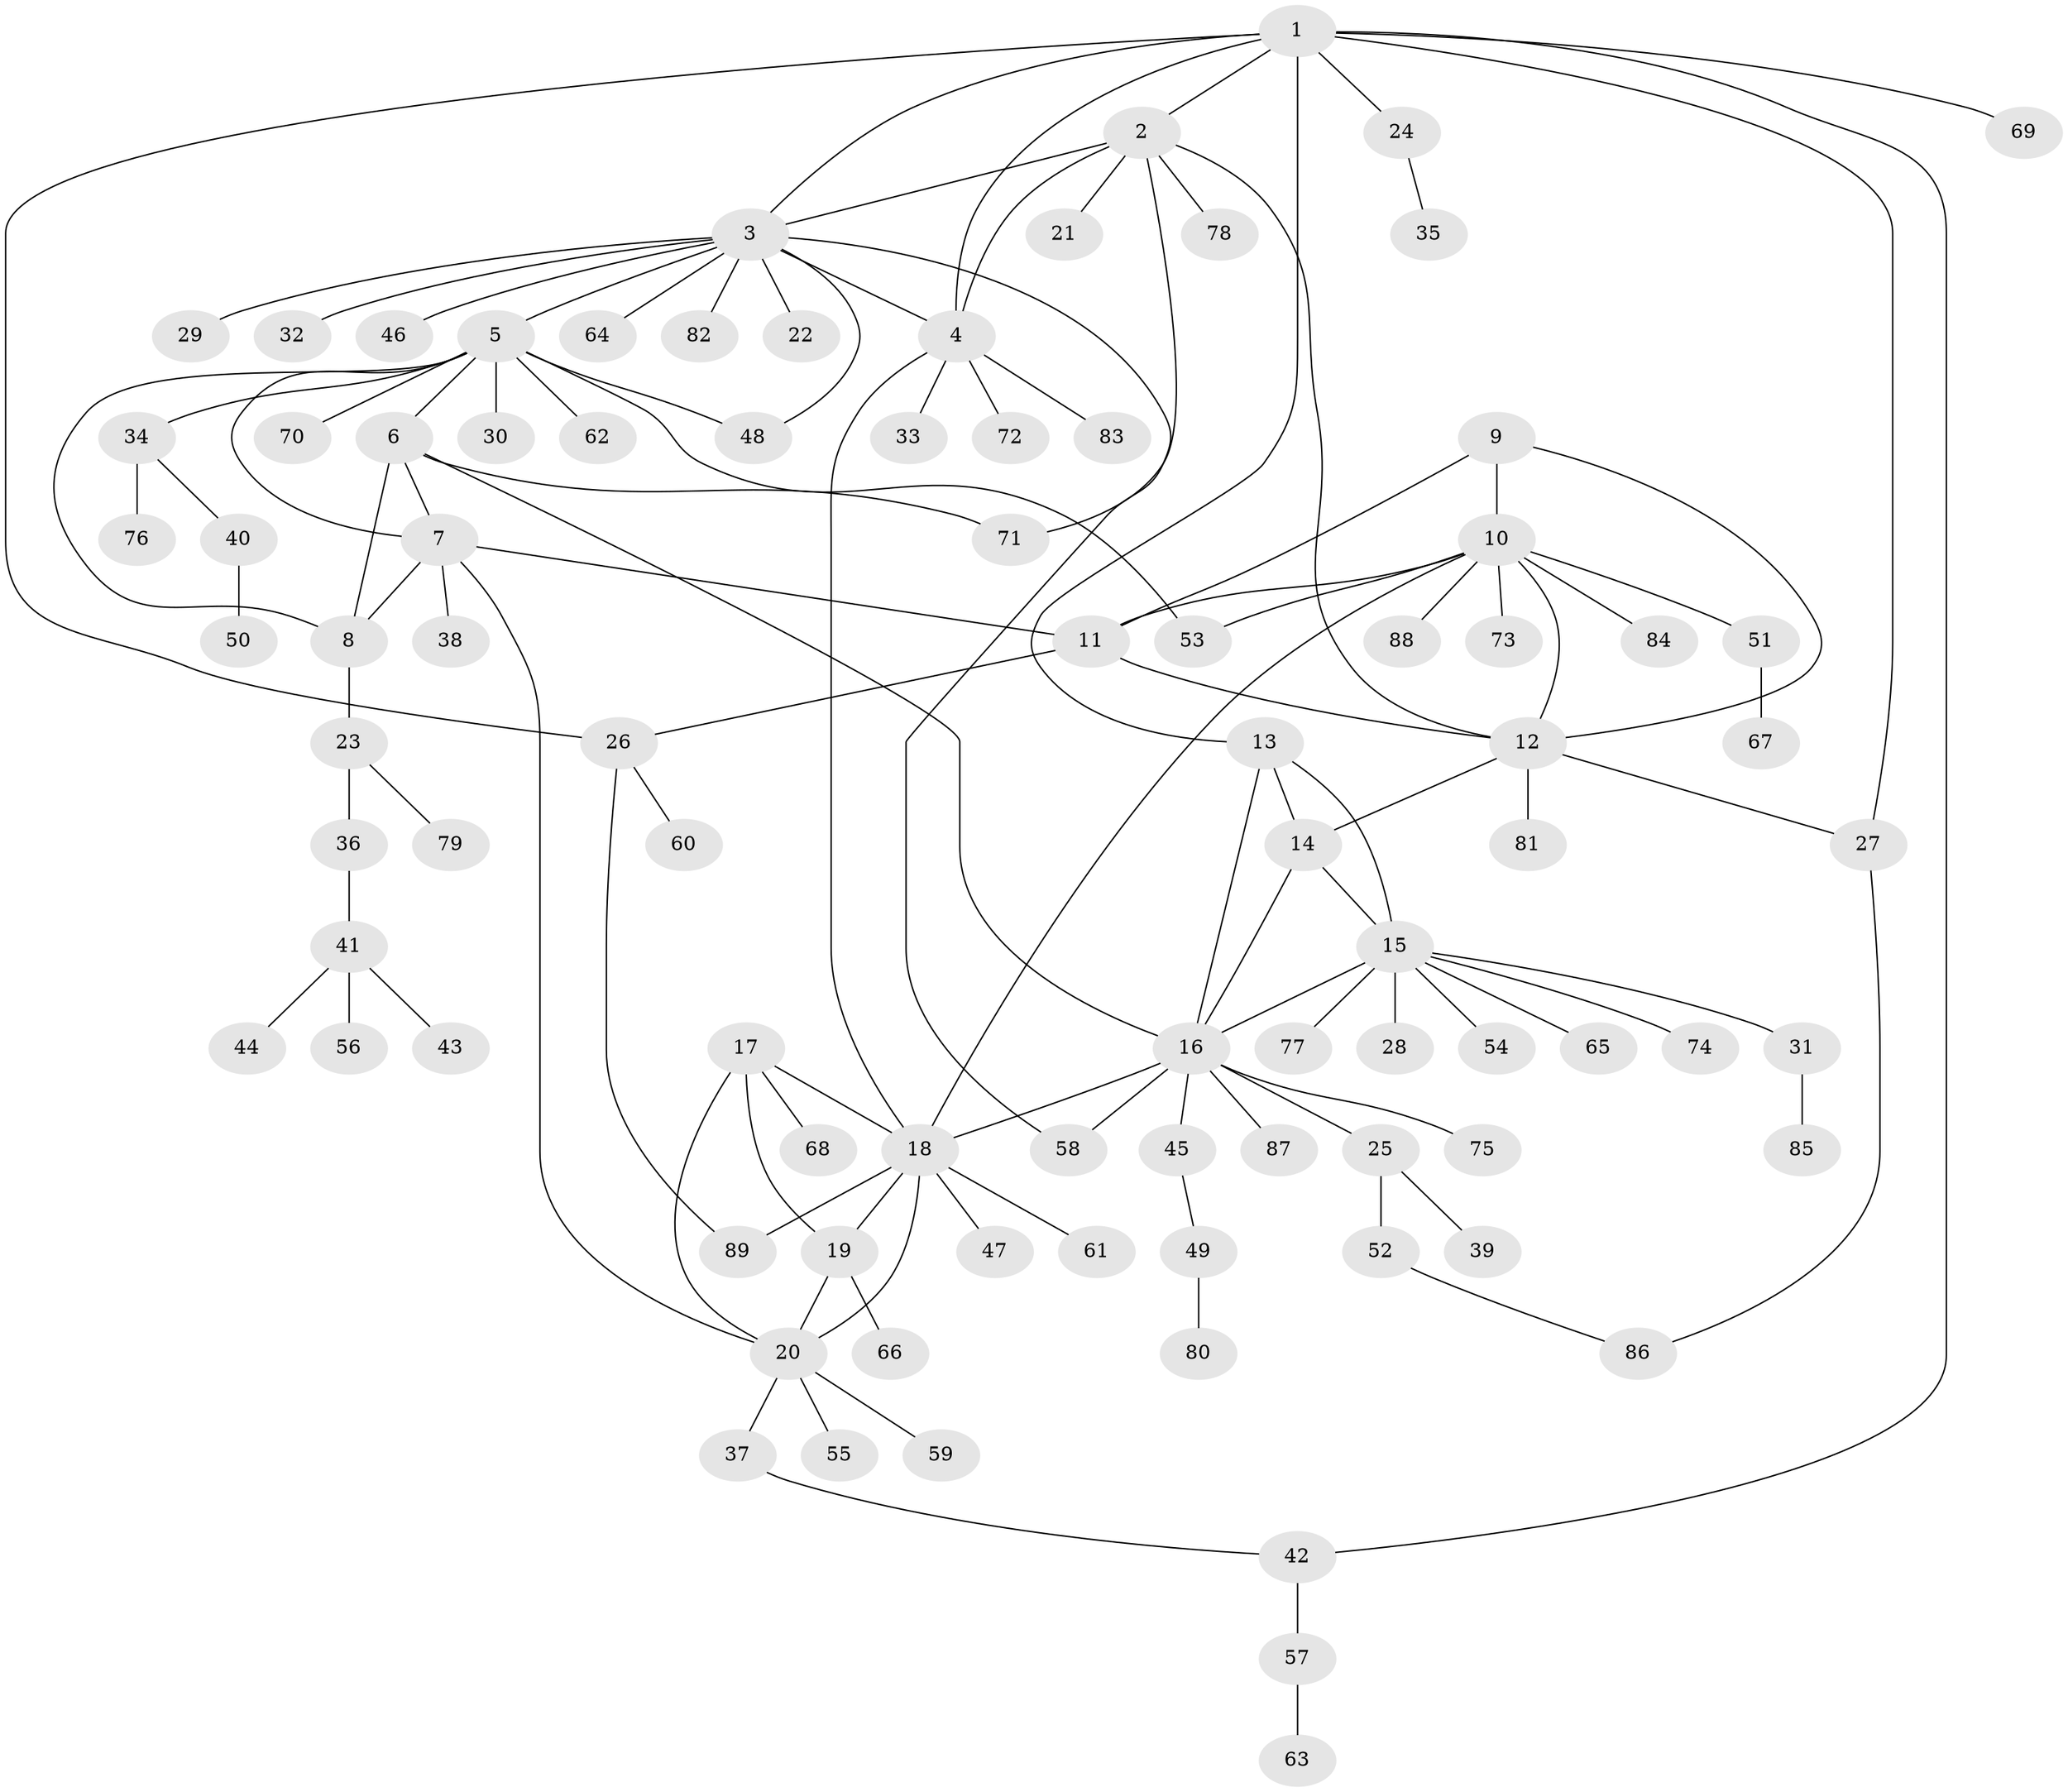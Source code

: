 // Generated by graph-tools (version 1.1) at 2025/37/03/09/25 02:37:26]
// undirected, 89 vertices, 118 edges
graph export_dot {
graph [start="1"]
  node [color=gray90,style=filled];
  1;
  2;
  3;
  4;
  5;
  6;
  7;
  8;
  9;
  10;
  11;
  12;
  13;
  14;
  15;
  16;
  17;
  18;
  19;
  20;
  21;
  22;
  23;
  24;
  25;
  26;
  27;
  28;
  29;
  30;
  31;
  32;
  33;
  34;
  35;
  36;
  37;
  38;
  39;
  40;
  41;
  42;
  43;
  44;
  45;
  46;
  47;
  48;
  49;
  50;
  51;
  52;
  53;
  54;
  55;
  56;
  57;
  58;
  59;
  60;
  61;
  62;
  63;
  64;
  65;
  66;
  67;
  68;
  69;
  70;
  71;
  72;
  73;
  74;
  75;
  76;
  77;
  78;
  79;
  80;
  81;
  82;
  83;
  84;
  85;
  86;
  87;
  88;
  89;
  1 -- 2;
  1 -- 3;
  1 -- 4;
  1 -- 13;
  1 -- 24;
  1 -- 26;
  1 -- 27;
  1 -- 42;
  1 -- 69;
  2 -- 3;
  2 -- 4;
  2 -- 12;
  2 -- 21;
  2 -- 71;
  2 -- 78;
  3 -- 4;
  3 -- 5;
  3 -- 22;
  3 -- 29;
  3 -- 32;
  3 -- 46;
  3 -- 48;
  3 -- 58;
  3 -- 64;
  3 -- 82;
  4 -- 18;
  4 -- 33;
  4 -- 72;
  4 -- 83;
  5 -- 6;
  5 -- 7;
  5 -- 8;
  5 -- 30;
  5 -- 34;
  5 -- 48;
  5 -- 53;
  5 -- 62;
  5 -- 70;
  6 -- 7;
  6 -- 8;
  6 -- 16;
  6 -- 71;
  7 -- 8;
  7 -- 11;
  7 -- 20;
  7 -- 38;
  8 -- 23;
  9 -- 10;
  9 -- 11;
  9 -- 12;
  10 -- 11;
  10 -- 12;
  10 -- 18;
  10 -- 51;
  10 -- 53;
  10 -- 73;
  10 -- 84;
  10 -- 88;
  11 -- 12;
  11 -- 26;
  12 -- 14;
  12 -- 27;
  12 -- 81;
  13 -- 14;
  13 -- 15;
  13 -- 16;
  14 -- 15;
  14 -- 16;
  15 -- 16;
  15 -- 28;
  15 -- 31;
  15 -- 54;
  15 -- 65;
  15 -- 74;
  15 -- 77;
  16 -- 18;
  16 -- 25;
  16 -- 45;
  16 -- 58;
  16 -- 75;
  16 -- 87;
  17 -- 18;
  17 -- 19;
  17 -- 20;
  17 -- 68;
  18 -- 19;
  18 -- 20;
  18 -- 47;
  18 -- 61;
  18 -- 89;
  19 -- 20;
  19 -- 66;
  20 -- 37;
  20 -- 55;
  20 -- 59;
  23 -- 36;
  23 -- 79;
  24 -- 35;
  25 -- 39;
  25 -- 52;
  26 -- 60;
  26 -- 89;
  27 -- 86;
  31 -- 85;
  34 -- 40;
  34 -- 76;
  36 -- 41;
  37 -- 42;
  40 -- 50;
  41 -- 43;
  41 -- 44;
  41 -- 56;
  42 -- 57;
  45 -- 49;
  49 -- 80;
  51 -- 67;
  52 -- 86;
  57 -- 63;
}
